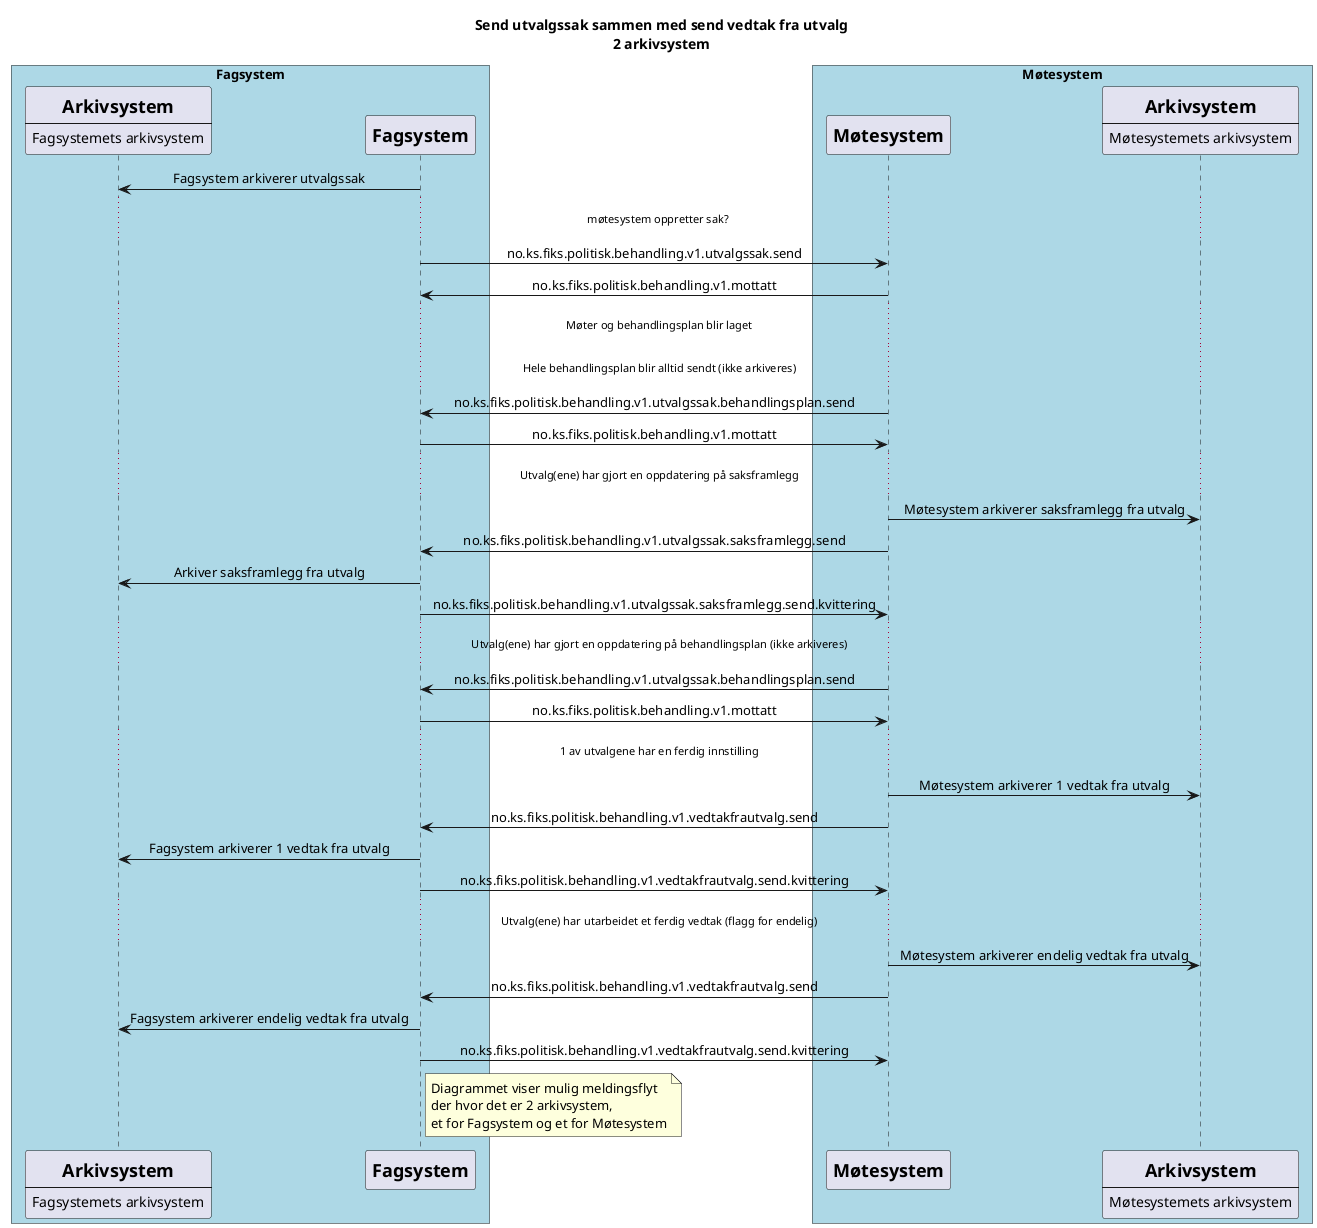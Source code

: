 @startuml
skinparam sequenceMessageAlign center 
skinparam BoxPadding 10
skinparam ParticipantPadding 10

title "Send utvalgssak sammen med send vedtak fra utvalg\n2 arkivsystem"

box "Fagsystem" #LightBlue
participant Arkivsystem [
    = Arkivsystem
    ----
    Fagsystemets arkivsystem
    ]
participant Fagsystem [ 
    = Fagsystem
    ]
end box
box "Møtesystem" #LightBlue
participant Møtesystem [
    = Møtesystem
    ]
participant Arkivsystem2 [
    = Arkivsystem
    ----
    Møtesystemets arkivsystem
    ]
end box

Fagsystem -> Arkivsystem : Fagsystem arkiverer utvalgssak

...møtesystem oppretter sak? ...

Fagsystem -> Møtesystem : no.ks.fiks.politisk.behandling.v1.utvalgssak.send
Fagsystem <- Møtesystem : no.ks.fiks.politisk.behandling.v1.mottatt

...Møter og behandlingsplan blir laget...
...Hele behandlingsplan blir alltid sendt (ikke arkiveres)...

Fagsystem <- Møtesystem : no.ks.fiks.politisk.behandling.v1.utvalgssak.behandlingsplan.send
Fagsystem -> Møtesystem : no.ks.fiks.politisk.behandling.v1.mottatt


...Utvalg(ene) har gjort en oppdatering på saksframlegg...

Møtesystem -> Arkivsystem2 : Møtesystem arkiverer saksframlegg fra utvalg
Fagsystem <- Møtesystem : no.ks.fiks.politisk.behandling.v1.utvalgssak.saksframlegg.send
Fagsystem -> Arkivsystem : Arkiver saksframlegg fra utvalg
Fagsystem -> Møtesystem : no.ks.fiks.politisk.behandling.v1.utvalgssak.saksframlegg.send.kvittering


...Utvalg(ene) har gjort en oppdatering på behandlingsplan (ikke arkiveres)...

Fagsystem <- Møtesystem : no.ks.fiks.politisk.behandling.v1.utvalgssak.behandlingsplan.send
Fagsystem -> Møtesystem : no.ks.fiks.politisk.behandling.v1.mottatt




...1 av utvalgene har en ferdig innstilling...

Møtesystem -> Arkivsystem2 : Møtesystem arkiverer 1 vedtak fra utvalg
Møtesystem -> Fagsystem : no.ks.fiks.politisk.behandling.v1.vedtakfrautvalg.send
Fagsystem -> Arkivsystem : Fagsystem arkiverer 1 vedtak fra utvalg
Fagsystem -> Møtesystem : no.ks.fiks.politisk.behandling.v1.vedtakfrautvalg.send.kvittering


...Utvalg(ene) har utarbeidet et ferdig vedtak (flagg for endelig)...

Møtesystem -> Arkivsystem2 : Møtesystem arkiverer endelig vedtak fra utvalg
Møtesystem -> Fagsystem : no.ks.fiks.politisk.behandling.v1.vedtakfrautvalg.send
Fagsystem -> Arkivsystem : Fagsystem arkiverer endelig vedtak fra utvalg
Fagsystem -> Møtesystem : no.ks.fiks.politisk.behandling.v1.vedtakfrautvalg.send.kvittering

note right of Fagsystem
Diagrammet viser mulig meldingsflyt
der hvor det er 2 arkivsystem,
et for Fagsystem og et for Møtesystem
end note

@enduml